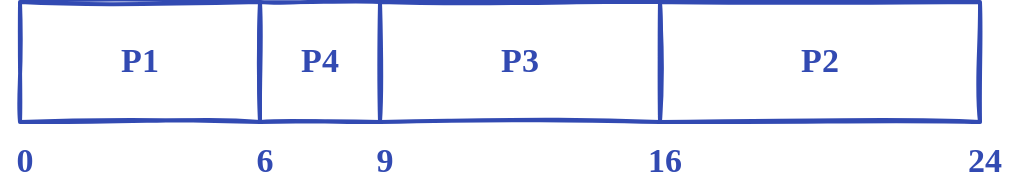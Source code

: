 <mxfile version="15.1.2" type="google"><diagram id="akEowiJKr_ScigKzrRVM" name="Page-1"><mxGraphModel dx="500" dy="562" grid="1" gridSize="10" guides="1" tooltips="1" connect="1" arrows="1" fold="1" page="1" pageScale="1" pageWidth="689" pageHeight="517" math="0" shadow="0"><root><mxCell id="0"/><mxCell id="1" parent="0"/><mxCell id="3ubav-3QtQVOgUFK6tZU-1" value="P3" style="rounded=0;shadow=0;sketch=1;strokeWidth=2;fillColor=none;fontFamily=Ink Free;fontSize=17;spacing=20;fontStyle=1;strokeColor=#324AB2;fontColor=#324AB2;spacingBottom=5;" parent="1" vertex="1"><mxGeometry x="980" y="720" width="140" height="60" as="geometry"/></mxCell><mxCell id="3ubav-3QtQVOgUFK6tZU-5" value="0" style="text;fillColor=none;align=center;verticalAlign=middle;rounded=0;shadow=0;sketch=1;fontFamily=Ink Free;fontSize=17;fontStyle=1;spacingRight=0;fontColor=#324AB2;spacingBottom=5;" parent="1" vertex="1"><mxGeometry x="790" y="790" width="25" height="20" as="geometry"/></mxCell><mxCell id="scdj7e0GVl0dFcuVDUeb-1" value="P1" style="rounded=0;shadow=0;sketch=1;strokeWidth=2;fillColor=none;fontFamily=Ink Free;fontSize=17;spacing=20;fontStyle=1;strokeColor=#324AB2;fontColor=#324AB2;spacingBottom=5;" vertex="1" parent="1"><mxGeometry x="800" y="720" width="120" height="60" as="geometry"/></mxCell><mxCell id="scdj7e0GVl0dFcuVDUeb-2" value="P2" style="rounded=0;shadow=0;sketch=1;strokeWidth=2;fillColor=none;fontFamily=Ink Free;fontSize=17;spacing=20;fontStyle=1;strokeColor=#324AB2;fontColor=#324AB2;spacingBottom=5;" vertex="1" parent="1"><mxGeometry x="1120" y="720" width="160" height="60" as="geometry"/></mxCell><mxCell id="scdj7e0GVl0dFcuVDUeb-3" value="P4" style="rounded=0;shadow=0;sketch=1;strokeWidth=2;fillColor=none;fontFamily=Ink Free;fontSize=17;spacing=20;fontStyle=1;strokeColor=#324AB2;fontColor=#324AB2;spacingBottom=5;" vertex="1" parent="1"><mxGeometry x="920" y="720" width="60" height="60" as="geometry"/></mxCell><mxCell id="scdj7e0GVl0dFcuVDUeb-5" value="6" style="text;fillColor=none;align=center;verticalAlign=middle;rounded=0;shadow=0;sketch=1;fontFamily=Ink Free;fontSize=17;fontStyle=1;spacingRight=0;fontColor=#324AB2;spacingBottom=5;" vertex="1" parent="1"><mxGeometry x="910" y="790" width="25" height="20" as="geometry"/></mxCell><mxCell id="scdj7e0GVl0dFcuVDUeb-6" value="9" style="text;fillColor=none;align=center;verticalAlign=middle;rounded=0;shadow=0;sketch=1;fontFamily=Ink Free;fontSize=17;fontStyle=1;spacingRight=0;fontColor=#324AB2;spacingBottom=5;" vertex="1" parent="1"><mxGeometry x="970" y="790" width="25" height="20" as="geometry"/></mxCell><mxCell id="scdj7e0GVl0dFcuVDUeb-7" value="24" style="text;fillColor=none;align=center;verticalAlign=middle;rounded=0;shadow=0;sketch=1;fontFamily=Ink Free;fontSize=17;fontStyle=1;spacingRight=0;fontColor=#324AB2;spacingBottom=5;" vertex="1" parent="1"><mxGeometry x="1270" y="790" width="25" height="20" as="geometry"/></mxCell><mxCell id="scdj7e0GVl0dFcuVDUeb-9" value="16" style="text;fillColor=none;align=center;verticalAlign=middle;rounded=0;shadow=0;sketch=1;fontFamily=Ink Free;fontSize=17;fontStyle=1;spacingRight=0;fontColor=#324AB2;spacingBottom=5;" vertex="1" parent="1"><mxGeometry x="1110" y="790" width="25" height="20" as="geometry"/></mxCell></root></mxGraphModel></diagram></mxfile>